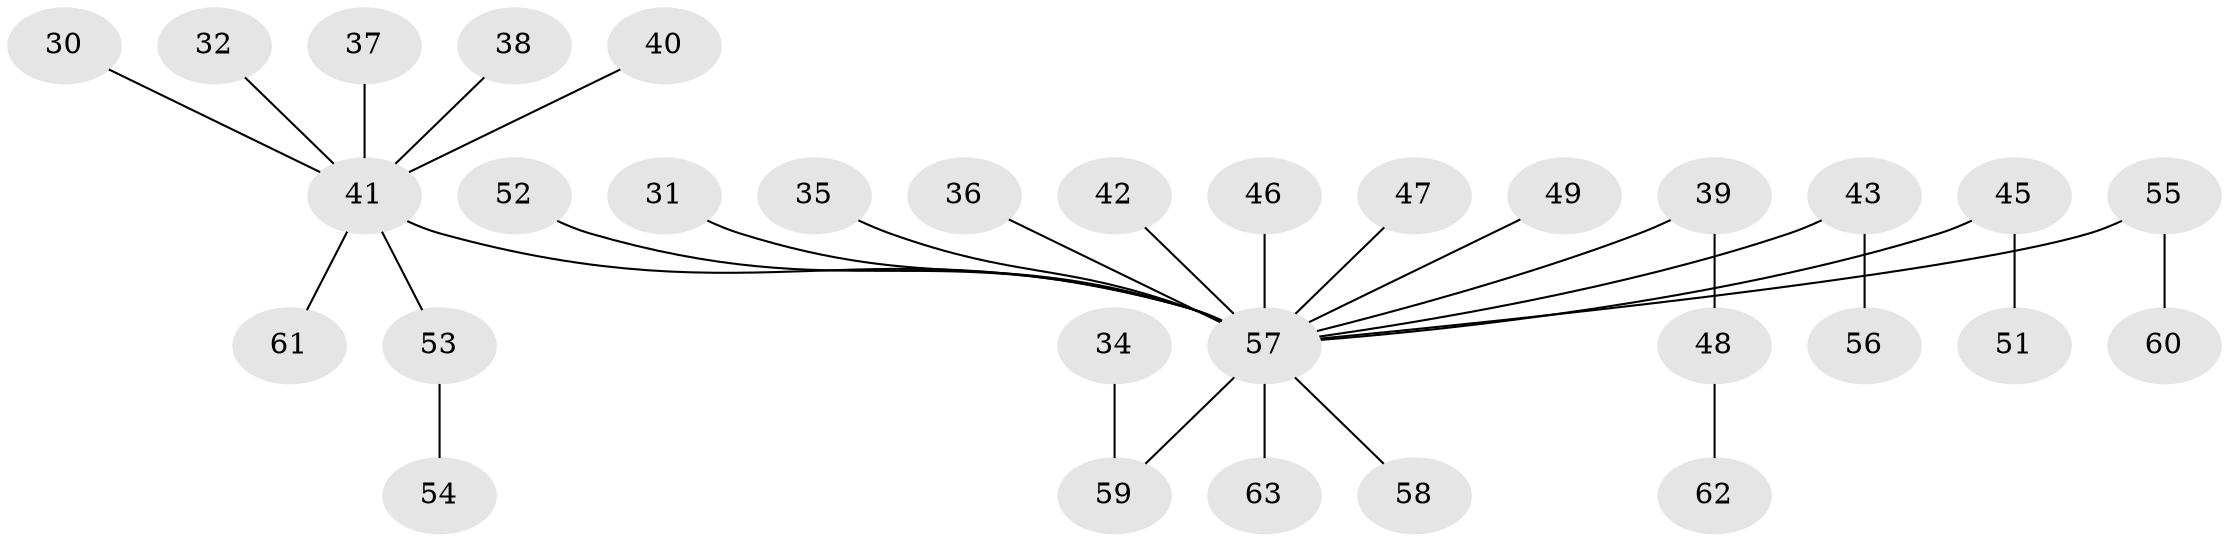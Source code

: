 // original degree distribution, {5: 0.047619047619047616, 1: 0.49206349206349204, 6: 0.047619047619047616, 3: 0.06349206349206349, 2: 0.31746031746031744, 4: 0.031746031746031744}
// Generated by graph-tools (version 1.1) at 2025/53/03/09/25 04:53:51]
// undirected, 31 vertices, 30 edges
graph export_dot {
graph [start="1"]
  node [color=gray90,style=filled];
  30;
  31;
  32;
  34 [super="+23"];
  35;
  36;
  37;
  38;
  39;
  40;
  41 [super="+6+10+13+17+25"];
  42;
  43;
  45;
  46;
  47;
  48;
  49;
  51;
  52;
  53;
  54;
  55;
  56;
  57 [super="+1+50+21+28+44+27+29+24+22+33+26"];
  58;
  59 [super="+15"];
  60;
  61;
  62;
  63;
  30 -- 41;
  31 -- 57;
  32 -- 41;
  34 -- 59;
  35 -- 57;
  36 -- 57;
  37 -- 41;
  38 -- 41;
  39 -- 48;
  39 -- 57;
  40 -- 41;
  41 -- 53;
  41 -- 61;
  41 -- 57;
  42 -- 57;
  43 -- 56;
  43 -- 57;
  45 -- 51;
  45 -- 57;
  46 -- 57;
  47 -- 57;
  48 -- 62;
  49 -- 57;
  52 -- 57;
  53 -- 54;
  55 -- 60;
  55 -- 57;
  57 -- 59;
  57 -- 63;
  57 -- 58;
}

